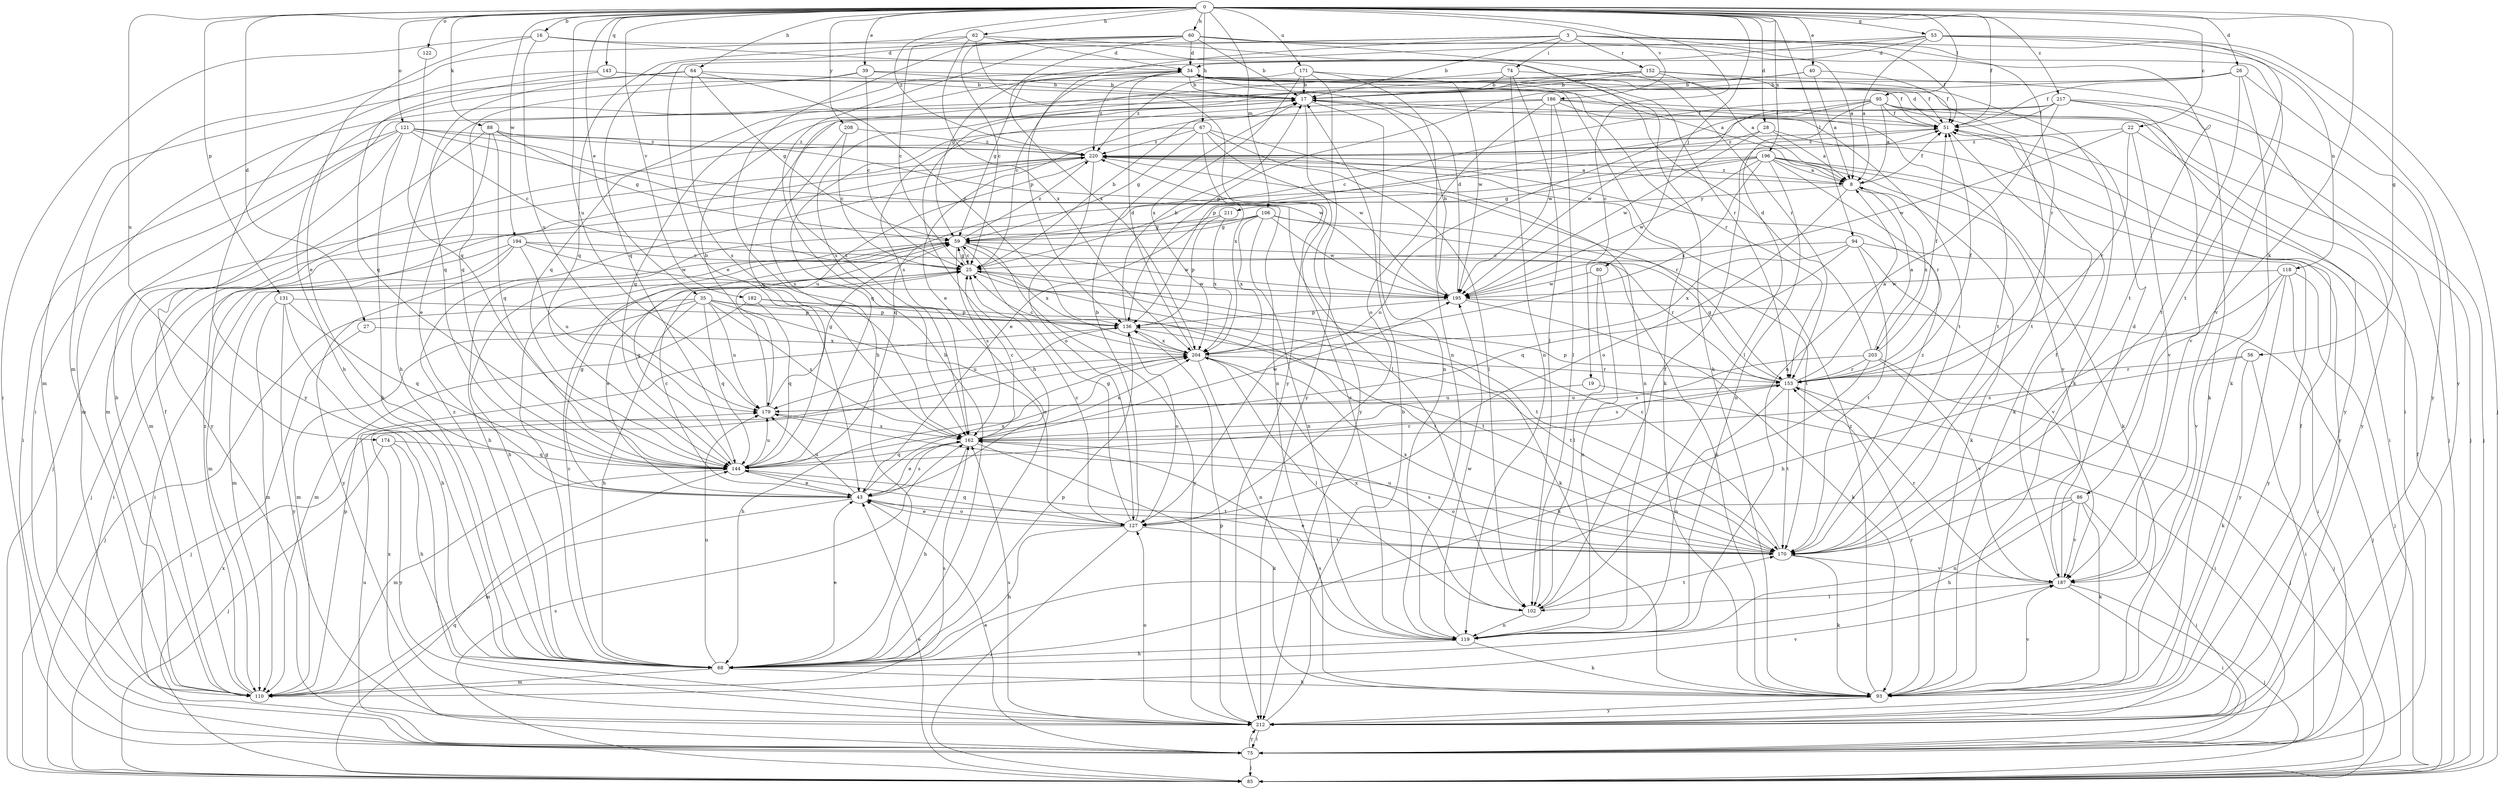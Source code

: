 strict digraph  {
0;
3;
8;
16;
17;
19;
22;
25;
26;
27;
28;
34;
35;
39;
40;
43;
51;
53;
56;
59;
60;
62;
64;
67;
68;
74;
75;
80;
85;
86;
88;
93;
94;
95;
102;
106;
110;
118;
119;
121;
122;
127;
131;
136;
143;
144;
152;
153;
162;
170;
171;
174;
179;
182;
186;
187;
194;
195;
196;
203;
204;
208;
211;
212;
217;
220;
0 -> 16  [label=b];
0 -> 19  [label=c];
0 -> 22  [label=c];
0 -> 26  [label=d];
0 -> 27  [label=d];
0 -> 28  [label=d];
0 -> 35  [label=e];
0 -> 39  [label=e];
0 -> 40  [label=e];
0 -> 51  [label=f];
0 -> 53  [label=g];
0 -> 56  [label=g];
0 -> 60  [label=h];
0 -> 62  [label=h];
0 -> 64  [label=h];
0 -> 67  [label=h];
0 -> 80  [label=j];
0 -> 86  [label=k];
0 -> 88  [label=k];
0 -> 94  [label=l];
0 -> 95  [label=l];
0 -> 106  [label=m];
0 -> 121  [label=o];
0 -> 122  [label=o];
0 -> 131  [label=p];
0 -> 143  [label=q];
0 -> 171  [label=u];
0 -> 174  [label=u];
0 -> 179  [label=u];
0 -> 182  [label=v];
0 -> 186  [label=v];
0 -> 194  [label=w];
0 -> 196  [label=x];
0 -> 208  [label=y];
0 -> 217  [label=z];
0 -> 220  [label=z];
3 -> 17  [label=b];
3 -> 51  [label=f];
3 -> 68  [label=h];
3 -> 74  [label=i];
3 -> 118  [label=n];
3 -> 136  [label=p];
3 -> 144  [label=q];
3 -> 152  [label=r];
3 -> 153  [label=r];
3 -> 187  [label=v];
8 -> 51  [label=f];
8 -> 93  [label=k];
8 -> 127  [label=o];
8 -> 203  [label=x];
8 -> 211  [label=y];
8 -> 220  [label=z];
16 -> 34  [label=d];
16 -> 43  [label=e];
16 -> 75  [label=i];
16 -> 153  [label=r];
16 -> 179  [label=u];
17 -> 51  [label=f];
17 -> 119  [label=n];
17 -> 144  [label=q];
17 -> 170  [label=t];
17 -> 212  [label=y];
19 -> 75  [label=i];
19 -> 179  [label=u];
22 -> 153  [label=r];
22 -> 187  [label=v];
22 -> 195  [label=w];
22 -> 212  [label=y];
22 -> 220  [label=z];
25 -> 17  [label=b];
25 -> 43  [label=e];
25 -> 59  [label=g];
25 -> 93  [label=k];
25 -> 110  [label=m];
25 -> 170  [label=t];
25 -> 195  [label=w];
26 -> 17  [label=b];
26 -> 51  [label=f];
26 -> 93  [label=k];
26 -> 136  [label=p];
26 -> 170  [label=t];
26 -> 212  [label=y];
27 -> 85  [label=j];
27 -> 204  [label=x];
28 -> 8  [label=a];
28 -> 75  [label=i];
28 -> 195  [label=w];
28 -> 220  [label=z];
34 -> 17  [label=b];
34 -> 25  [label=c];
34 -> 51  [label=f];
34 -> 59  [label=g];
34 -> 75  [label=i];
34 -> 144  [label=q];
34 -> 153  [label=r];
34 -> 220  [label=z];
35 -> 68  [label=h];
35 -> 85  [label=j];
35 -> 110  [label=m];
35 -> 127  [label=o];
35 -> 136  [label=p];
35 -> 144  [label=q];
35 -> 162  [label=s];
35 -> 170  [label=t];
35 -> 179  [label=u];
39 -> 8  [label=a];
39 -> 17  [label=b];
39 -> 25  [label=c];
39 -> 68  [label=h];
39 -> 144  [label=q];
40 -> 8  [label=a];
40 -> 17  [label=b];
40 -> 51  [label=f];
40 -> 68  [label=h];
43 -> 25  [label=c];
43 -> 59  [label=g];
43 -> 110  [label=m];
43 -> 127  [label=o];
43 -> 162  [label=s];
43 -> 179  [label=u];
43 -> 204  [label=x];
51 -> 34  [label=d];
51 -> 93  [label=k];
51 -> 220  [label=z];
53 -> 8  [label=a];
53 -> 34  [label=d];
53 -> 43  [label=e];
53 -> 59  [label=g];
53 -> 85  [label=j];
53 -> 170  [label=t];
53 -> 212  [label=y];
56 -> 75  [label=i];
56 -> 93  [label=k];
56 -> 153  [label=r];
56 -> 162  [label=s];
59 -> 25  [label=c];
59 -> 68  [label=h];
59 -> 75  [label=i];
59 -> 162  [label=s];
59 -> 195  [label=w];
59 -> 204  [label=x];
59 -> 212  [label=y];
59 -> 220  [label=z];
60 -> 8  [label=a];
60 -> 17  [label=b];
60 -> 25  [label=c];
60 -> 34  [label=d];
60 -> 68  [label=h];
60 -> 144  [label=q];
60 -> 153  [label=r];
60 -> 170  [label=t];
60 -> 204  [label=x];
62 -> 25  [label=c];
62 -> 34  [label=d];
62 -> 93  [label=k];
62 -> 110  [label=m];
62 -> 204  [label=x];
62 -> 212  [label=y];
64 -> 17  [label=b];
64 -> 59  [label=g];
64 -> 110  [label=m];
64 -> 136  [label=p];
64 -> 144  [label=q];
64 -> 162  [label=s];
67 -> 59  [label=g];
67 -> 102  [label=l];
67 -> 119  [label=n];
67 -> 144  [label=q];
67 -> 195  [label=w];
67 -> 204  [label=x];
67 -> 220  [label=z];
68 -> 25  [label=c];
68 -> 43  [label=e];
68 -> 59  [label=g];
68 -> 93  [label=k];
68 -> 110  [label=m];
68 -> 136  [label=p];
68 -> 179  [label=u];
68 -> 220  [label=z];
74 -> 17  [label=b];
74 -> 93  [label=k];
74 -> 102  [label=l];
74 -> 119  [label=n];
74 -> 162  [label=s];
75 -> 43  [label=e];
75 -> 85  [label=j];
75 -> 179  [label=u];
75 -> 204  [label=x];
75 -> 212  [label=y];
80 -> 102  [label=l];
80 -> 119  [label=n];
80 -> 195  [label=w];
85 -> 43  [label=e];
85 -> 51  [label=f];
85 -> 144  [label=q];
85 -> 162  [label=s];
85 -> 204  [label=x];
86 -> 68  [label=h];
86 -> 75  [label=i];
86 -> 93  [label=k];
86 -> 119  [label=n];
86 -> 127  [label=o];
86 -> 187  [label=v];
88 -> 43  [label=e];
88 -> 59  [label=g];
88 -> 102  [label=l];
88 -> 110  [label=m];
88 -> 144  [label=q];
88 -> 220  [label=z];
93 -> 153  [label=r];
93 -> 162  [label=s];
93 -> 187  [label=v];
93 -> 212  [label=y];
93 -> 220  [label=z];
94 -> 25  [label=c];
94 -> 144  [label=q];
94 -> 170  [label=t];
94 -> 187  [label=v];
94 -> 204  [label=x];
94 -> 212  [label=y];
95 -> 8  [label=a];
95 -> 25  [label=c];
95 -> 51  [label=f];
95 -> 85  [label=j];
95 -> 102  [label=l];
95 -> 127  [label=o];
95 -> 170  [label=t];
95 -> 195  [label=w];
95 -> 212  [label=y];
102 -> 51  [label=f];
102 -> 119  [label=n];
102 -> 170  [label=t];
102 -> 204  [label=x];
106 -> 59  [label=g];
106 -> 68  [label=h];
106 -> 85  [label=j];
106 -> 93  [label=k];
106 -> 119  [label=n];
106 -> 170  [label=t];
106 -> 195  [label=w];
106 -> 204  [label=x];
110 -> 17  [label=b];
110 -> 51  [label=f];
110 -> 136  [label=p];
110 -> 162  [label=s];
110 -> 187  [label=v];
110 -> 220  [label=z];
118 -> 68  [label=h];
118 -> 75  [label=i];
118 -> 85  [label=j];
118 -> 187  [label=v];
118 -> 195  [label=w];
118 -> 212  [label=y];
119 -> 68  [label=h];
119 -> 93  [label=k];
119 -> 195  [label=w];
119 -> 220  [label=z];
121 -> 25  [label=c];
121 -> 68  [label=h];
121 -> 75  [label=i];
121 -> 110  [label=m];
121 -> 119  [label=n];
121 -> 195  [label=w];
121 -> 212  [label=y];
121 -> 220  [label=z];
122 -> 144  [label=q];
127 -> 17  [label=b];
127 -> 25  [label=c];
127 -> 43  [label=e];
127 -> 59  [label=g];
127 -> 68  [label=h];
127 -> 85  [label=j];
127 -> 144  [label=q];
127 -> 170  [label=t];
131 -> 68  [label=h];
131 -> 110  [label=m];
131 -> 136  [label=p];
131 -> 144  [label=q];
131 -> 212  [label=y];
136 -> 17  [label=b];
136 -> 127  [label=o];
136 -> 170  [label=t];
136 -> 179  [label=u];
136 -> 204  [label=x];
143 -> 17  [label=b];
143 -> 93  [label=k];
143 -> 144  [label=q];
143 -> 212  [label=y];
144 -> 43  [label=e];
144 -> 59  [label=g];
144 -> 110  [label=m];
144 -> 153  [label=r];
144 -> 170  [label=t];
144 -> 179  [label=u];
152 -> 8  [label=a];
152 -> 17  [label=b];
152 -> 51  [label=f];
152 -> 68  [label=h];
152 -> 75  [label=i];
152 -> 162  [label=s];
153 -> 8  [label=a];
153 -> 51  [label=f];
153 -> 59  [label=g];
153 -> 85  [label=j];
153 -> 119  [label=n];
153 -> 136  [label=p];
153 -> 162  [label=s];
153 -> 170  [label=t];
153 -> 179  [label=u];
162 -> 25  [label=c];
162 -> 43  [label=e];
162 -> 68  [label=h];
162 -> 93  [label=k];
162 -> 144  [label=q];
162 -> 195  [label=w];
162 -> 204  [label=x];
170 -> 25  [label=c];
170 -> 43  [label=e];
170 -> 93  [label=k];
170 -> 162  [label=s];
170 -> 179  [label=u];
170 -> 187  [label=v];
170 -> 204  [label=x];
170 -> 220  [label=z];
171 -> 17  [label=b];
171 -> 119  [label=n];
171 -> 195  [label=w];
171 -> 204  [label=x];
171 -> 212  [label=y];
171 -> 220  [label=z];
174 -> 68  [label=h];
174 -> 85  [label=j];
174 -> 144  [label=q];
174 -> 212  [label=y];
179 -> 17  [label=b];
179 -> 59  [label=g];
179 -> 162  [label=s];
182 -> 110  [label=m];
182 -> 136  [label=p];
182 -> 144  [label=q];
182 -> 170  [label=t];
186 -> 43  [label=e];
186 -> 51  [label=f];
186 -> 85  [label=j];
186 -> 102  [label=l];
186 -> 127  [label=o];
186 -> 162  [label=s];
186 -> 170  [label=t];
186 -> 195  [label=w];
187 -> 34  [label=d];
187 -> 51  [label=f];
187 -> 75  [label=i];
187 -> 85  [label=j];
187 -> 102  [label=l];
187 -> 153  [label=r];
194 -> 25  [label=c];
194 -> 75  [label=i];
194 -> 110  [label=m];
194 -> 153  [label=r];
194 -> 179  [label=u];
194 -> 195  [label=w];
194 -> 212  [label=y];
195 -> 17  [label=b];
195 -> 34  [label=d];
195 -> 85  [label=j];
195 -> 93  [label=k];
195 -> 136  [label=p];
196 -> 8  [label=a];
196 -> 43  [label=e];
196 -> 59  [label=g];
196 -> 93  [label=k];
196 -> 119  [label=n];
196 -> 144  [label=q];
196 -> 153  [label=r];
196 -> 187  [label=v];
196 -> 195  [label=w];
196 -> 204  [label=x];
196 -> 212  [label=y];
203 -> 8  [label=a];
203 -> 34  [label=d];
203 -> 51  [label=f];
203 -> 68  [label=h];
203 -> 85  [label=j];
203 -> 153  [label=r];
203 -> 162  [label=s];
203 -> 187  [label=v];
204 -> 25  [label=c];
204 -> 34  [label=d];
204 -> 68  [label=h];
204 -> 102  [label=l];
204 -> 119  [label=n];
204 -> 153  [label=r];
208 -> 25  [label=c];
208 -> 162  [label=s];
208 -> 220  [label=z];
211 -> 59  [label=g];
211 -> 136  [label=p];
211 -> 204  [label=x];
212 -> 17  [label=b];
212 -> 51  [label=f];
212 -> 75  [label=i];
212 -> 127  [label=o];
212 -> 136  [label=p];
212 -> 162  [label=s];
217 -> 51  [label=f];
217 -> 85  [label=j];
217 -> 93  [label=k];
217 -> 119  [label=n];
217 -> 136  [label=p];
217 -> 144  [label=q];
217 -> 187  [label=v];
220 -> 8  [label=a];
220 -> 85  [label=j];
220 -> 110  [label=m];
220 -> 127  [label=o];
220 -> 153  [label=r];
220 -> 179  [label=u];
}
